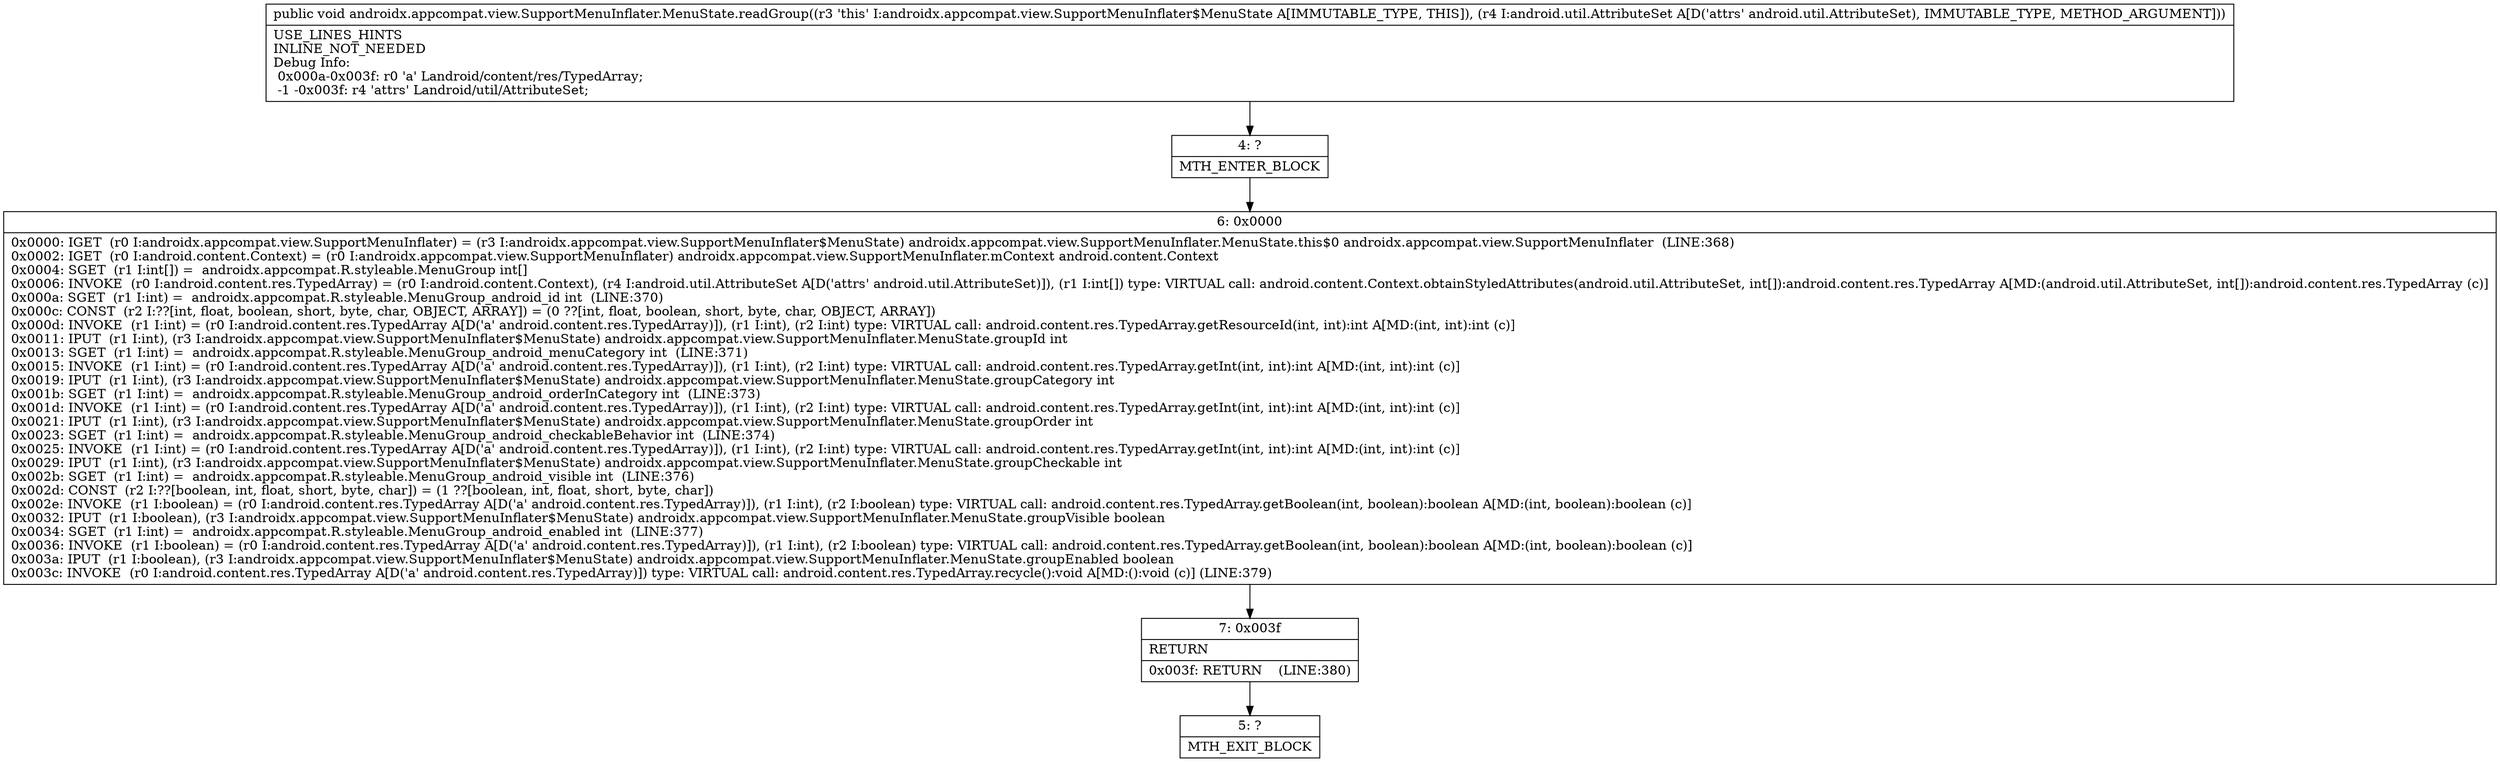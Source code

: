 digraph "CFG forandroidx.appcompat.view.SupportMenuInflater.MenuState.readGroup(Landroid\/util\/AttributeSet;)V" {
Node_4 [shape=record,label="{4\:\ ?|MTH_ENTER_BLOCK\l}"];
Node_6 [shape=record,label="{6\:\ 0x0000|0x0000: IGET  (r0 I:androidx.appcompat.view.SupportMenuInflater) = (r3 I:androidx.appcompat.view.SupportMenuInflater$MenuState) androidx.appcompat.view.SupportMenuInflater.MenuState.this$0 androidx.appcompat.view.SupportMenuInflater  (LINE:368)\l0x0002: IGET  (r0 I:android.content.Context) = (r0 I:androidx.appcompat.view.SupportMenuInflater) androidx.appcompat.view.SupportMenuInflater.mContext android.content.Context \l0x0004: SGET  (r1 I:int[]) =  androidx.appcompat.R.styleable.MenuGroup int[] \l0x0006: INVOKE  (r0 I:android.content.res.TypedArray) = (r0 I:android.content.Context), (r4 I:android.util.AttributeSet A[D('attrs' android.util.AttributeSet)]), (r1 I:int[]) type: VIRTUAL call: android.content.Context.obtainStyledAttributes(android.util.AttributeSet, int[]):android.content.res.TypedArray A[MD:(android.util.AttributeSet, int[]):android.content.res.TypedArray (c)]\l0x000a: SGET  (r1 I:int) =  androidx.appcompat.R.styleable.MenuGroup_android_id int  (LINE:370)\l0x000c: CONST  (r2 I:??[int, float, boolean, short, byte, char, OBJECT, ARRAY]) = (0 ??[int, float, boolean, short, byte, char, OBJECT, ARRAY]) \l0x000d: INVOKE  (r1 I:int) = (r0 I:android.content.res.TypedArray A[D('a' android.content.res.TypedArray)]), (r1 I:int), (r2 I:int) type: VIRTUAL call: android.content.res.TypedArray.getResourceId(int, int):int A[MD:(int, int):int (c)]\l0x0011: IPUT  (r1 I:int), (r3 I:androidx.appcompat.view.SupportMenuInflater$MenuState) androidx.appcompat.view.SupportMenuInflater.MenuState.groupId int \l0x0013: SGET  (r1 I:int) =  androidx.appcompat.R.styleable.MenuGroup_android_menuCategory int  (LINE:371)\l0x0015: INVOKE  (r1 I:int) = (r0 I:android.content.res.TypedArray A[D('a' android.content.res.TypedArray)]), (r1 I:int), (r2 I:int) type: VIRTUAL call: android.content.res.TypedArray.getInt(int, int):int A[MD:(int, int):int (c)]\l0x0019: IPUT  (r1 I:int), (r3 I:androidx.appcompat.view.SupportMenuInflater$MenuState) androidx.appcompat.view.SupportMenuInflater.MenuState.groupCategory int \l0x001b: SGET  (r1 I:int) =  androidx.appcompat.R.styleable.MenuGroup_android_orderInCategory int  (LINE:373)\l0x001d: INVOKE  (r1 I:int) = (r0 I:android.content.res.TypedArray A[D('a' android.content.res.TypedArray)]), (r1 I:int), (r2 I:int) type: VIRTUAL call: android.content.res.TypedArray.getInt(int, int):int A[MD:(int, int):int (c)]\l0x0021: IPUT  (r1 I:int), (r3 I:androidx.appcompat.view.SupportMenuInflater$MenuState) androidx.appcompat.view.SupportMenuInflater.MenuState.groupOrder int \l0x0023: SGET  (r1 I:int) =  androidx.appcompat.R.styleable.MenuGroup_android_checkableBehavior int  (LINE:374)\l0x0025: INVOKE  (r1 I:int) = (r0 I:android.content.res.TypedArray A[D('a' android.content.res.TypedArray)]), (r1 I:int), (r2 I:int) type: VIRTUAL call: android.content.res.TypedArray.getInt(int, int):int A[MD:(int, int):int (c)]\l0x0029: IPUT  (r1 I:int), (r3 I:androidx.appcompat.view.SupportMenuInflater$MenuState) androidx.appcompat.view.SupportMenuInflater.MenuState.groupCheckable int \l0x002b: SGET  (r1 I:int) =  androidx.appcompat.R.styleable.MenuGroup_android_visible int  (LINE:376)\l0x002d: CONST  (r2 I:??[boolean, int, float, short, byte, char]) = (1 ??[boolean, int, float, short, byte, char]) \l0x002e: INVOKE  (r1 I:boolean) = (r0 I:android.content.res.TypedArray A[D('a' android.content.res.TypedArray)]), (r1 I:int), (r2 I:boolean) type: VIRTUAL call: android.content.res.TypedArray.getBoolean(int, boolean):boolean A[MD:(int, boolean):boolean (c)]\l0x0032: IPUT  (r1 I:boolean), (r3 I:androidx.appcompat.view.SupportMenuInflater$MenuState) androidx.appcompat.view.SupportMenuInflater.MenuState.groupVisible boolean \l0x0034: SGET  (r1 I:int) =  androidx.appcompat.R.styleable.MenuGroup_android_enabled int  (LINE:377)\l0x0036: INVOKE  (r1 I:boolean) = (r0 I:android.content.res.TypedArray A[D('a' android.content.res.TypedArray)]), (r1 I:int), (r2 I:boolean) type: VIRTUAL call: android.content.res.TypedArray.getBoolean(int, boolean):boolean A[MD:(int, boolean):boolean (c)]\l0x003a: IPUT  (r1 I:boolean), (r3 I:androidx.appcompat.view.SupportMenuInflater$MenuState) androidx.appcompat.view.SupportMenuInflater.MenuState.groupEnabled boolean \l0x003c: INVOKE  (r0 I:android.content.res.TypedArray A[D('a' android.content.res.TypedArray)]) type: VIRTUAL call: android.content.res.TypedArray.recycle():void A[MD:():void (c)] (LINE:379)\l}"];
Node_7 [shape=record,label="{7\:\ 0x003f|RETURN\l|0x003f: RETURN    (LINE:380)\l}"];
Node_5 [shape=record,label="{5\:\ ?|MTH_EXIT_BLOCK\l}"];
MethodNode[shape=record,label="{public void androidx.appcompat.view.SupportMenuInflater.MenuState.readGroup((r3 'this' I:androidx.appcompat.view.SupportMenuInflater$MenuState A[IMMUTABLE_TYPE, THIS]), (r4 I:android.util.AttributeSet A[D('attrs' android.util.AttributeSet), IMMUTABLE_TYPE, METHOD_ARGUMENT]))  | USE_LINES_HINTS\lINLINE_NOT_NEEDED\lDebug Info:\l  0x000a\-0x003f: r0 'a' Landroid\/content\/res\/TypedArray;\l  \-1 \-0x003f: r4 'attrs' Landroid\/util\/AttributeSet;\l}"];
MethodNode -> Node_4;Node_4 -> Node_6;
Node_6 -> Node_7;
Node_7 -> Node_5;
}

